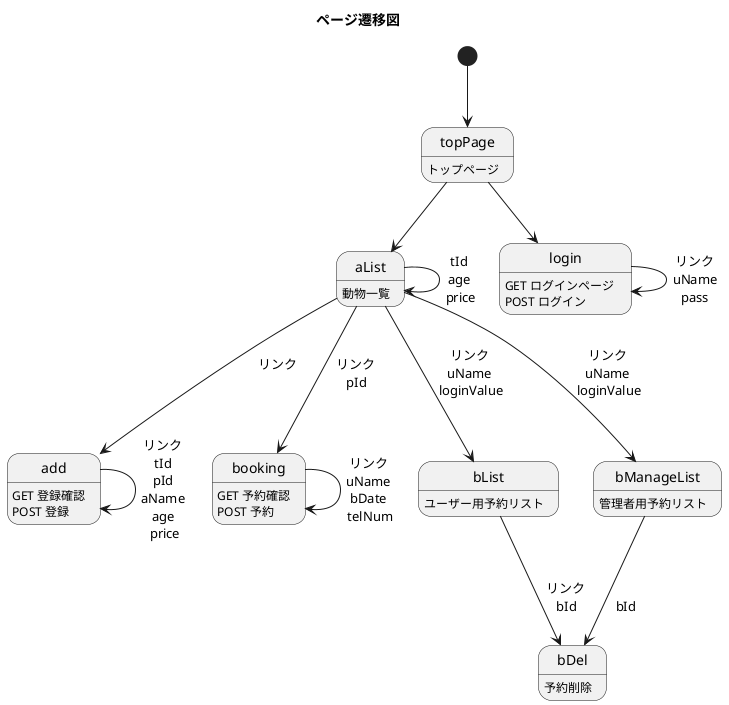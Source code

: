 @startuml
title ページ遷移図

topPage : トップページ
aList : 動物一覧
login : GET ログインページ \nPOST ログイン
add : GET 登録確認\nPOST 登録
booking : GET 予約確認\nPOST 予約
bDel : 予約削除
bList : ユーザー用予約リスト
bManageList : 管理者用予約リスト


[*] --> topPage
topPage --> aList
topPage --> login
login --> login : リンク\nuName\npass
aList --> add : リンク \n
add --> add : リンク \ntId \npId \naName \nage \nprice
aList --> booking : リンク \npId
booking --> booking : リンク \nuName \nbDate \ntelNum
aList --> bList : リンク \nuName \nloginValue
bList --> bDel : リンク \nbId
aList --> bManageList : リンク \nuName \nloginValue
bManageList --> bDel : \nbId
aList --> aList : tId \nage \nprice


@enduml